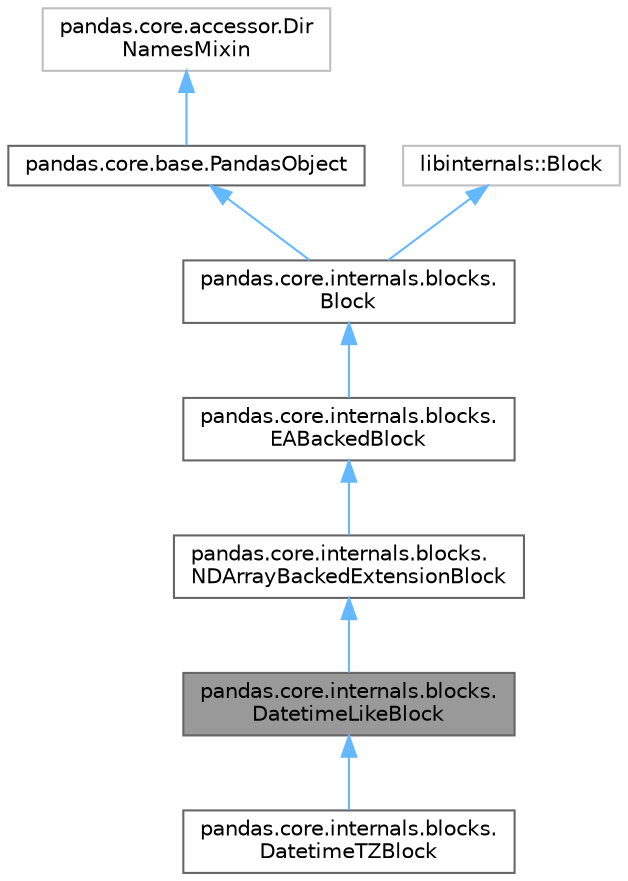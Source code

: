 digraph "pandas.core.internals.blocks.DatetimeLikeBlock"
{
 // LATEX_PDF_SIZE
  bgcolor="transparent";
  edge [fontname=Helvetica,fontsize=10,labelfontname=Helvetica,labelfontsize=10];
  node [fontname=Helvetica,fontsize=10,shape=box,height=0.2,width=0.4];
  Node1 [id="Node000001",label="pandas.core.internals.blocks.\lDatetimeLikeBlock",height=0.2,width=0.4,color="gray40", fillcolor="grey60", style="filled", fontcolor="black",tooltip=" "];
  Node2 -> Node1 [id="edge1_Node000001_Node000002",dir="back",color="steelblue1",style="solid",tooltip=" "];
  Node2 [id="Node000002",label="pandas.core.internals.blocks.\lNDArrayBackedExtensionBlock",height=0.2,width=0.4,color="gray40", fillcolor="white", style="filled",URL="$d2/dcf/classpandas_1_1core_1_1internals_1_1blocks_1_1NDArrayBackedExtensionBlock.html",tooltip=" "];
  Node3 -> Node2 [id="edge2_Node000002_Node000003",dir="back",color="steelblue1",style="solid",tooltip=" "];
  Node3 [id="Node000003",label="pandas.core.internals.blocks.\lEABackedBlock",height=0.2,width=0.4,color="gray40", fillcolor="white", style="filled",URL="$de/dac/classpandas_1_1core_1_1internals_1_1blocks_1_1EABackedBlock.html",tooltip=" "];
  Node4 -> Node3 [id="edge3_Node000003_Node000004",dir="back",color="steelblue1",style="solid",tooltip=" "];
  Node4 [id="Node000004",label="pandas.core.internals.blocks.\lBlock",height=0.2,width=0.4,color="gray40", fillcolor="white", style="filled",URL="$df/d65/classpandas_1_1core_1_1internals_1_1blocks_1_1Block.html",tooltip=" "];
  Node5 -> Node4 [id="edge4_Node000004_Node000005",dir="back",color="steelblue1",style="solid",tooltip=" "];
  Node5 [id="Node000005",label="pandas.core.base.PandasObject",height=0.2,width=0.4,color="gray40", fillcolor="white", style="filled",URL="$d9/d19/classpandas_1_1core_1_1base_1_1PandasObject.html",tooltip=" "];
  Node6 -> Node5 [id="edge5_Node000005_Node000006",dir="back",color="steelblue1",style="solid",tooltip=" "];
  Node6 [id="Node000006",label="pandas.core.accessor.Dir\lNamesMixin",height=0.2,width=0.4,color="grey75", fillcolor="white", style="filled",URL="$df/dd9/classpandas_1_1core_1_1accessor_1_1DirNamesMixin.html",tooltip=" "];
  Node7 -> Node4 [id="edge6_Node000004_Node000007",dir="back",color="steelblue1",style="solid",tooltip=" "];
  Node7 [id="Node000007",label="libinternals::Block",height=0.2,width=0.4,color="grey75", fillcolor="white", style="filled",tooltip=" "];
  Node1 -> Node8 [id="edge7_Node000001_Node000008",dir="back",color="steelblue1",style="solid",tooltip=" "];
  Node8 [id="Node000008",label="pandas.core.internals.blocks.\lDatetimeTZBlock",height=0.2,width=0.4,color="gray40", fillcolor="white", style="filled",URL="$df/da9/classpandas_1_1core_1_1internals_1_1blocks_1_1DatetimeTZBlock.html",tooltip=" "];
}
